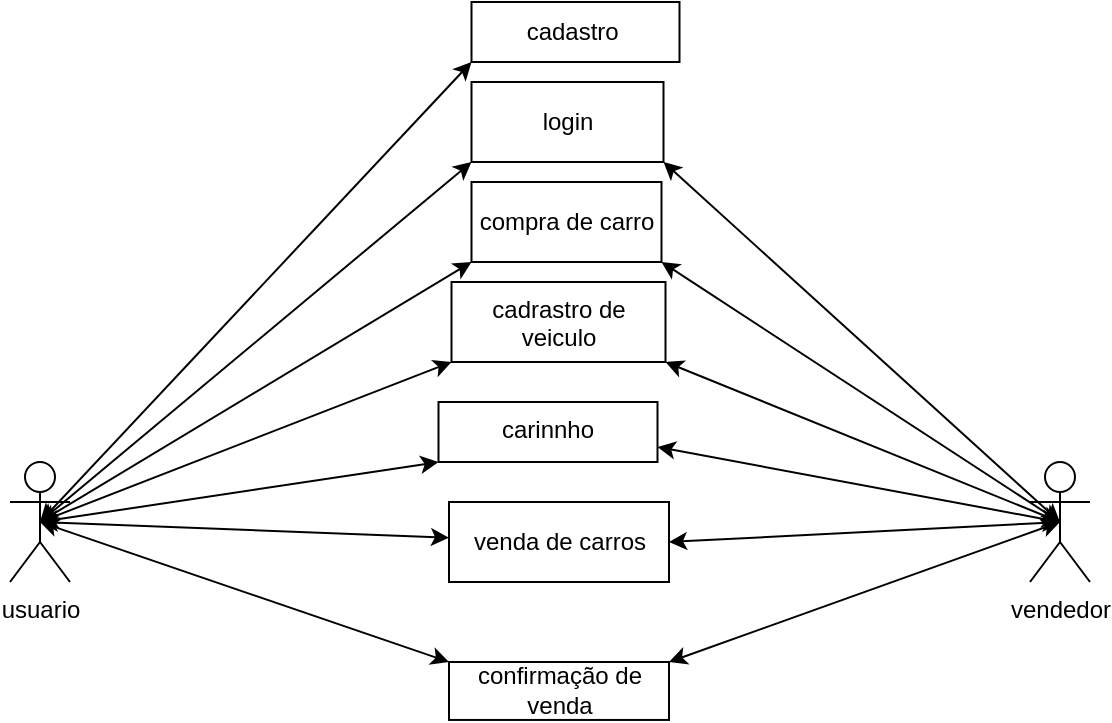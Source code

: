 <mxfile version="24.0.8" type="github">
  <diagram id="C5RBs43oDa-KdzZeNtuy" name="Page-1">
    <mxGraphModel dx="1100" dy="591" grid="1" gridSize="10" guides="1" tooltips="1" connect="1" arrows="1" fold="1" page="1" pageScale="1" pageWidth="827" pageHeight="1169" math="0" shadow="0">
      <root>
        <mxCell id="WIyWlLk6GJQsqaUBKTNV-0" />
        <mxCell id="WIyWlLk6GJQsqaUBKTNV-1" parent="WIyWlLk6GJQsqaUBKTNV-0" />
        <mxCell id="PIRuNnDQflRtROCfLTcZ-0" value="usuario&lt;div&gt;&lt;br&gt;&lt;/div&gt;" style="shape=umlActor;verticalLabelPosition=bottom;verticalAlign=top;html=1;outlineConnect=0;" vertex="1" parent="WIyWlLk6GJQsqaUBKTNV-1">
          <mxGeometry x="80" y="290" width="30" height="60" as="geometry" />
        </mxCell>
        <mxCell id="PIRuNnDQflRtROCfLTcZ-2" value="" style="endArrow=classic;startArrow=classic;html=1;rounded=0;exitX=0.5;exitY=0.5;exitDx=0;exitDy=0;exitPerimeter=0;entryX=0;entryY=1;entryDx=0;entryDy=0;" edge="1" parent="WIyWlLk6GJQsqaUBKTNV-1" source="PIRuNnDQflRtROCfLTcZ-0" target="PIRuNnDQflRtROCfLTcZ-7">
          <mxGeometry width="50" height="50" relative="1" as="geometry">
            <mxPoint x="250" y="330" as="sourcePoint" />
            <mxPoint x="320" y="280" as="targetPoint" />
          </mxGeometry>
        </mxCell>
        <mxCell id="PIRuNnDQflRtROCfLTcZ-4" value="" style="endArrow=classic;startArrow=classic;html=1;rounded=0;exitX=0.5;exitY=0.5;exitDx=0;exitDy=0;exitPerimeter=0;" edge="1" parent="WIyWlLk6GJQsqaUBKTNV-1" source="PIRuNnDQflRtROCfLTcZ-0" target="PIRuNnDQflRtROCfLTcZ-6">
          <mxGeometry width="50" height="50" relative="1" as="geometry">
            <mxPoint x="260" y="340" as="sourcePoint" />
            <mxPoint x="330" y="330" as="targetPoint" />
          </mxGeometry>
        </mxCell>
        <mxCell id="PIRuNnDQflRtROCfLTcZ-5" value="" style="endArrow=classic;startArrow=classic;html=1;rounded=0;exitX=0.5;exitY=0.5;exitDx=0;exitDy=0;exitPerimeter=0;entryX=0;entryY=0;entryDx=0;entryDy=0;" edge="1" parent="WIyWlLk6GJQsqaUBKTNV-1" source="PIRuNnDQflRtROCfLTcZ-0" target="PIRuNnDQflRtROCfLTcZ-10">
          <mxGeometry width="50" height="50" relative="1" as="geometry">
            <mxPoint x="250" y="360" as="sourcePoint" />
            <mxPoint x="350" y="391.034" as="targetPoint" />
          </mxGeometry>
        </mxCell>
        <mxCell id="PIRuNnDQflRtROCfLTcZ-6" value="venda de carros" style="rounded=0;whiteSpace=wrap;html=1;" vertex="1" parent="WIyWlLk6GJQsqaUBKTNV-1">
          <mxGeometry x="299.5" y="310" width="110" height="40" as="geometry" />
        </mxCell>
        <mxCell id="PIRuNnDQflRtROCfLTcZ-7" value="login" style="rounded=0;whiteSpace=wrap;html=1;" vertex="1" parent="WIyWlLk6GJQsqaUBKTNV-1">
          <mxGeometry x="310.75" y="100" width="96" height="40" as="geometry" />
        </mxCell>
        <mxCell id="PIRuNnDQflRtROCfLTcZ-10" value="confirmação de venda" style="rounded=0;whiteSpace=wrap;html=1;" vertex="1" parent="WIyWlLk6GJQsqaUBKTNV-1">
          <mxGeometry x="299.5" y="390" width="110" height="28.97" as="geometry" />
        </mxCell>
        <mxCell id="PIRuNnDQflRtROCfLTcZ-11" value="vendedor&lt;div&gt;&lt;br&gt;&lt;/div&gt;" style="shape=umlActor;verticalLabelPosition=bottom;verticalAlign=top;html=1;outlineConnect=0;" vertex="1" parent="WIyWlLk6GJQsqaUBKTNV-1">
          <mxGeometry x="590" y="290" width="30" height="60" as="geometry" />
        </mxCell>
        <mxCell id="PIRuNnDQflRtROCfLTcZ-12" value="" style="endArrow=classic;startArrow=classic;html=1;rounded=0;exitX=1;exitY=1;exitDx=0;exitDy=0;entryX=0.5;entryY=0.5;entryDx=0;entryDy=0;entryPerimeter=0;" edge="1" parent="WIyWlLk6GJQsqaUBKTNV-1" source="PIRuNnDQflRtROCfLTcZ-7" target="PIRuNnDQflRtROCfLTcZ-11">
          <mxGeometry width="50" height="50" relative="1" as="geometry">
            <mxPoint x="235" y="340" as="sourcePoint" />
            <mxPoint x="314" y="290" as="targetPoint" />
          </mxGeometry>
        </mxCell>
        <mxCell id="PIRuNnDQflRtROCfLTcZ-14" value="" style="endArrow=classic;startArrow=classic;html=1;rounded=0;exitX=1;exitY=0.5;exitDx=0;exitDy=0;entryX=0.5;entryY=0.5;entryDx=0;entryDy=0;entryPerimeter=0;" edge="1" parent="WIyWlLk6GJQsqaUBKTNV-1" source="PIRuNnDQflRtROCfLTcZ-6" target="PIRuNnDQflRtROCfLTcZ-11">
          <mxGeometry width="50" height="50" relative="1" as="geometry">
            <mxPoint x="404" y="290" as="sourcePoint" />
            <mxPoint x="515" y="340" as="targetPoint" />
          </mxGeometry>
        </mxCell>
        <mxCell id="PIRuNnDQflRtROCfLTcZ-16" value="" style="endArrow=classic;startArrow=classic;html=1;rounded=0;exitX=1;exitY=0;exitDx=0;exitDy=0;entryX=0.5;entryY=0.5;entryDx=0;entryDy=0;entryPerimeter=0;" edge="1" parent="WIyWlLk6GJQsqaUBKTNV-1" source="PIRuNnDQflRtROCfLTcZ-10" target="PIRuNnDQflRtROCfLTcZ-11">
          <mxGeometry width="50" height="50" relative="1" as="geometry">
            <mxPoint x="394" y="390" as="sourcePoint" />
            <mxPoint x="485" y="390" as="targetPoint" />
          </mxGeometry>
        </mxCell>
        <mxCell id="PIRuNnDQflRtROCfLTcZ-17" value="" style="endArrow=classic;startArrow=classic;html=1;rounded=0;exitX=0.5;exitY=0.5;exitDx=0;exitDy=0;exitPerimeter=0;entryX=0;entryY=1;entryDx=0;entryDy=0;" edge="1" parent="WIyWlLk6GJQsqaUBKTNV-1" source="PIRuNnDQflRtROCfLTcZ-0" target="PIRuNnDQflRtROCfLTcZ-18">
          <mxGeometry width="50" height="50" relative="1" as="geometry">
            <mxPoint x="235" y="340" as="sourcePoint" />
            <mxPoint x="310" y="200" as="targetPoint" />
          </mxGeometry>
        </mxCell>
        <mxCell id="PIRuNnDQflRtROCfLTcZ-18" value="cadastro&amp;nbsp;" style="rounded=0;whiteSpace=wrap;html=1;" vertex="1" parent="WIyWlLk6GJQsqaUBKTNV-1">
          <mxGeometry x="310.75" y="60" width="104" height="30" as="geometry" />
        </mxCell>
        <mxCell id="PIRuNnDQflRtROCfLTcZ-25" value="compra de carro" style="rounded=0;whiteSpace=wrap;html=1;" vertex="1" parent="WIyWlLk6GJQsqaUBKTNV-1">
          <mxGeometry x="310.75" y="150" width="95" height="40" as="geometry" />
        </mxCell>
        <mxCell id="PIRuNnDQflRtROCfLTcZ-27" value="" style="endArrow=classic;startArrow=classic;html=1;rounded=0;exitX=1;exitY=1;exitDx=0;exitDy=0;entryX=0.5;entryY=0.5;entryDx=0;entryDy=0;entryPerimeter=0;" edge="1" parent="WIyWlLk6GJQsqaUBKTNV-1" source="PIRuNnDQflRtROCfLTcZ-25" target="PIRuNnDQflRtROCfLTcZ-11">
          <mxGeometry width="50" height="50" relative="1" as="geometry">
            <mxPoint x="417" y="380" as="sourcePoint" />
            <mxPoint x="615" y="330" as="targetPoint" />
          </mxGeometry>
        </mxCell>
        <mxCell id="PIRuNnDQflRtROCfLTcZ-28" value="" style="endArrow=classic;startArrow=classic;html=1;rounded=0;exitX=0.5;exitY=0.5;exitDx=0;exitDy=0;exitPerimeter=0;entryX=0;entryY=1;entryDx=0;entryDy=0;" edge="1" parent="WIyWlLk6GJQsqaUBKTNV-1" source="PIRuNnDQflRtROCfLTcZ-0" target="PIRuNnDQflRtROCfLTcZ-25">
          <mxGeometry width="50" height="50" relative="1" as="geometry">
            <mxPoint x="105" y="330" as="sourcePoint" />
            <mxPoint x="300" y="220" as="targetPoint" />
          </mxGeometry>
        </mxCell>
        <mxCell id="PIRuNnDQflRtROCfLTcZ-30" value="cadrastro de veiculo&lt;div&gt;&lt;br&gt;&lt;/div&gt;" style="whiteSpace=wrap;html=1;verticalAlign=top;" vertex="1" parent="WIyWlLk6GJQsqaUBKTNV-1">
          <mxGeometry x="300.75" y="200" width="107" height="40" as="geometry" />
        </mxCell>
        <mxCell id="PIRuNnDQflRtROCfLTcZ-32" value="" style="endArrow=classic;startArrow=classic;html=1;rounded=0;entryX=0;entryY=1;entryDx=0;entryDy=0;exitX=0.5;exitY=0.5;exitDx=0;exitDy=0;exitPerimeter=0;" edge="1" parent="WIyWlLk6GJQsqaUBKTNV-1" source="PIRuNnDQflRtROCfLTcZ-0" target="PIRuNnDQflRtROCfLTcZ-30">
          <mxGeometry width="50" height="50" relative="1" as="geometry">
            <mxPoint x="100" y="320" as="sourcePoint" />
            <mxPoint x="320" y="190" as="targetPoint" />
          </mxGeometry>
        </mxCell>
        <mxCell id="PIRuNnDQflRtROCfLTcZ-34" value="" style="endArrow=classic;startArrow=classic;html=1;rounded=0;exitX=1;exitY=1;exitDx=0;exitDy=0;entryX=0.5;entryY=0.5;entryDx=0;entryDy=0;entryPerimeter=0;" edge="1" parent="WIyWlLk6GJQsqaUBKTNV-1" source="PIRuNnDQflRtROCfLTcZ-30" target="PIRuNnDQflRtROCfLTcZ-11">
          <mxGeometry width="50" height="50" relative="1" as="geometry">
            <mxPoint x="405" y="210" as="sourcePoint" />
            <mxPoint x="605" y="350" as="targetPoint" />
          </mxGeometry>
        </mxCell>
        <mxCell id="PIRuNnDQflRtROCfLTcZ-36" value="carinnho" style="whiteSpace=wrap;html=1;verticalAlign=top;" vertex="1" parent="WIyWlLk6GJQsqaUBKTNV-1">
          <mxGeometry x="294.25" y="260" width="109.5" height="30" as="geometry" />
        </mxCell>
        <mxCell id="PIRuNnDQflRtROCfLTcZ-39" value="" style="endArrow=classic;startArrow=classic;html=1;rounded=0;entryX=0;entryY=1;entryDx=0;entryDy=0;exitX=0.5;exitY=0.5;exitDx=0;exitDy=0;exitPerimeter=0;" edge="1" parent="WIyWlLk6GJQsqaUBKTNV-1" source="PIRuNnDQflRtROCfLTcZ-0" target="PIRuNnDQflRtROCfLTcZ-36">
          <mxGeometry width="50" height="50" relative="1" as="geometry">
            <mxPoint x="105" y="330" as="sourcePoint" />
            <mxPoint x="307" y="210" as="targetPoint" />
          </mxGeometry>
        </mxCell>
        <mxCell id="PIRuNnDQflRtROCfLTcZ-40" value="" style="endArrow=classic;startArrow=classic;html=1;rounded=0;exitX=1;exitY=0.75;exitDx=0;exitDy=0;entryX=0.5;entryY=0.5;entryDx=0;entryDy=0;entryPerimeter=0;" edge="1" parent="WIyWlLk6GJQsqaUBKTNV-1" source="PIRuNnDQflRtROCfLTcZ-36" target="PIRuNnDQflRtROCfLTcZ-11">
          <mxGeometry width="50" height="50" relative="1" as="geometry">
            <mxPoint x="414" y="210" as="sourcePoint" />
            <mxPoint x="600" y="320" as="targetPoint" />
          </mxGeometry>
        </mxCell>
      </root>
    </mxGraphModel>
  </diagram>
</mxfile>
